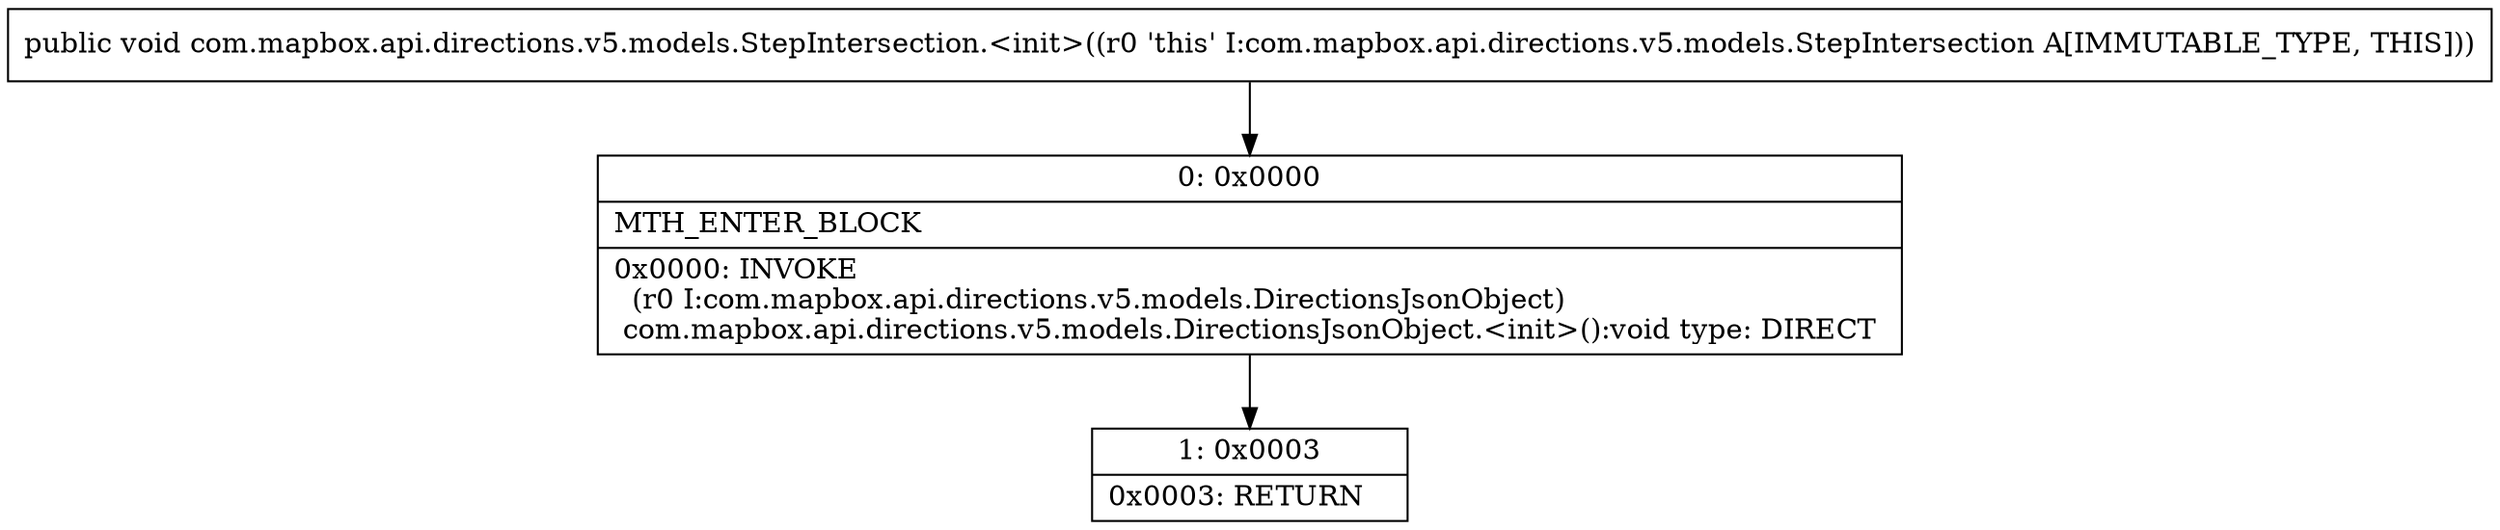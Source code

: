 digraph "CFG forcom.mapbox.api.directions.v5.models.StepIntersection.\<init\>()V" {
Node_0 [shape=record,label="{0\:\ 0x0000|MTH_ENTER_BLOCK\l|0x0000: INVOKE  \l  (r0 I:com.mapbox.api.directions.v5.models.DirectionsJsonObject)\l com.mapbox.api.directions.v5.models.DirectionsJsonObject.\<init\>():void type: DIRECT \l}"];
Node_1 [shape=record,label="{1\:\ 0x0003|0x0003: RETURN   \l}"];
MethodNode[shape=record,label="{public void com.mapbox.api.directions.v5.models.StepIntersection.\<init\>((r0 'this' I:com.mapbox.api.directions.v5.models.StepIntersection A[IMMUTABLE_TYPE, THIS])) }"];
MethodNode -> Node_0;
Node_0 -> Node_1;
}

